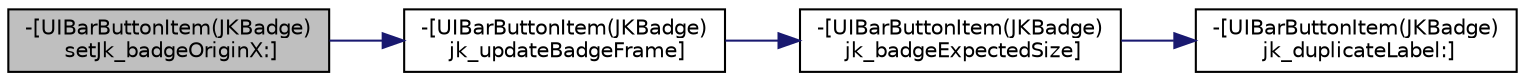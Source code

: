 digraph "-[UIBarButtonItem(JKBadge) setJk_badgeOriginX:]"
{
  edge [fontname="Helvetica",fontsize="10",labelfontname="Helvetica",labelfontsize="10"];
  node [fontname="Helvetica",fontsize="10",shape=record];
  rankdir="LR";
  Node127 [label="-[UIBarButtonItem(JKBadge)\l setJk_badgeOriginX:]",height=0.2,width=0.4,color="black", fillcolor="grey75", style="filled", fontcolor="black"];
  Node127 -> Node128 [color="midnightblue",fontsize="10",style="solid",fontname="Helvetica"];
  Node128 [label="-[UIBarButtonItem(JKBadge)\l jk_updateBadgeFrame]",height=0.2,width=0.4,color="black", fillcolor="white", style="filled",URL="$category_u_i_bar_button_item_07_j_k_badge_08.html#aeb59608cf6422e9634056508562dc245"];
  Node128 -> Node129 [color="midnightblue",fontsize="10",style="solid",fontname="Helvetica"];
  Node129 [label="-[UIBarButtonItem(JKBadge)\l jk_badgeExpectedSize]",height=0.2,width=0.4,color="black", fillcolor="white", style="filled",URL="$category_u_i_bar_button_item_07_j_k_badge_08.html#a57f7453f0fd6c5b21e49651430c8db44"];
  Node129 -> Node130 [color="midnightblue",fontsize="10",style="solid",fontname="Helvetica"];
  Node130 [label="-[UIBarButtonItem(JKBadge)\l jk_duplicateLabel:]",height=0.2,width=0.4,color="black", fillcolor="white", style="filled",URL="$category_u_i_bar_button_item_07_j_k_badge_08.html#a0513163bf3a362d851499ed10bb27cbd"];
}
